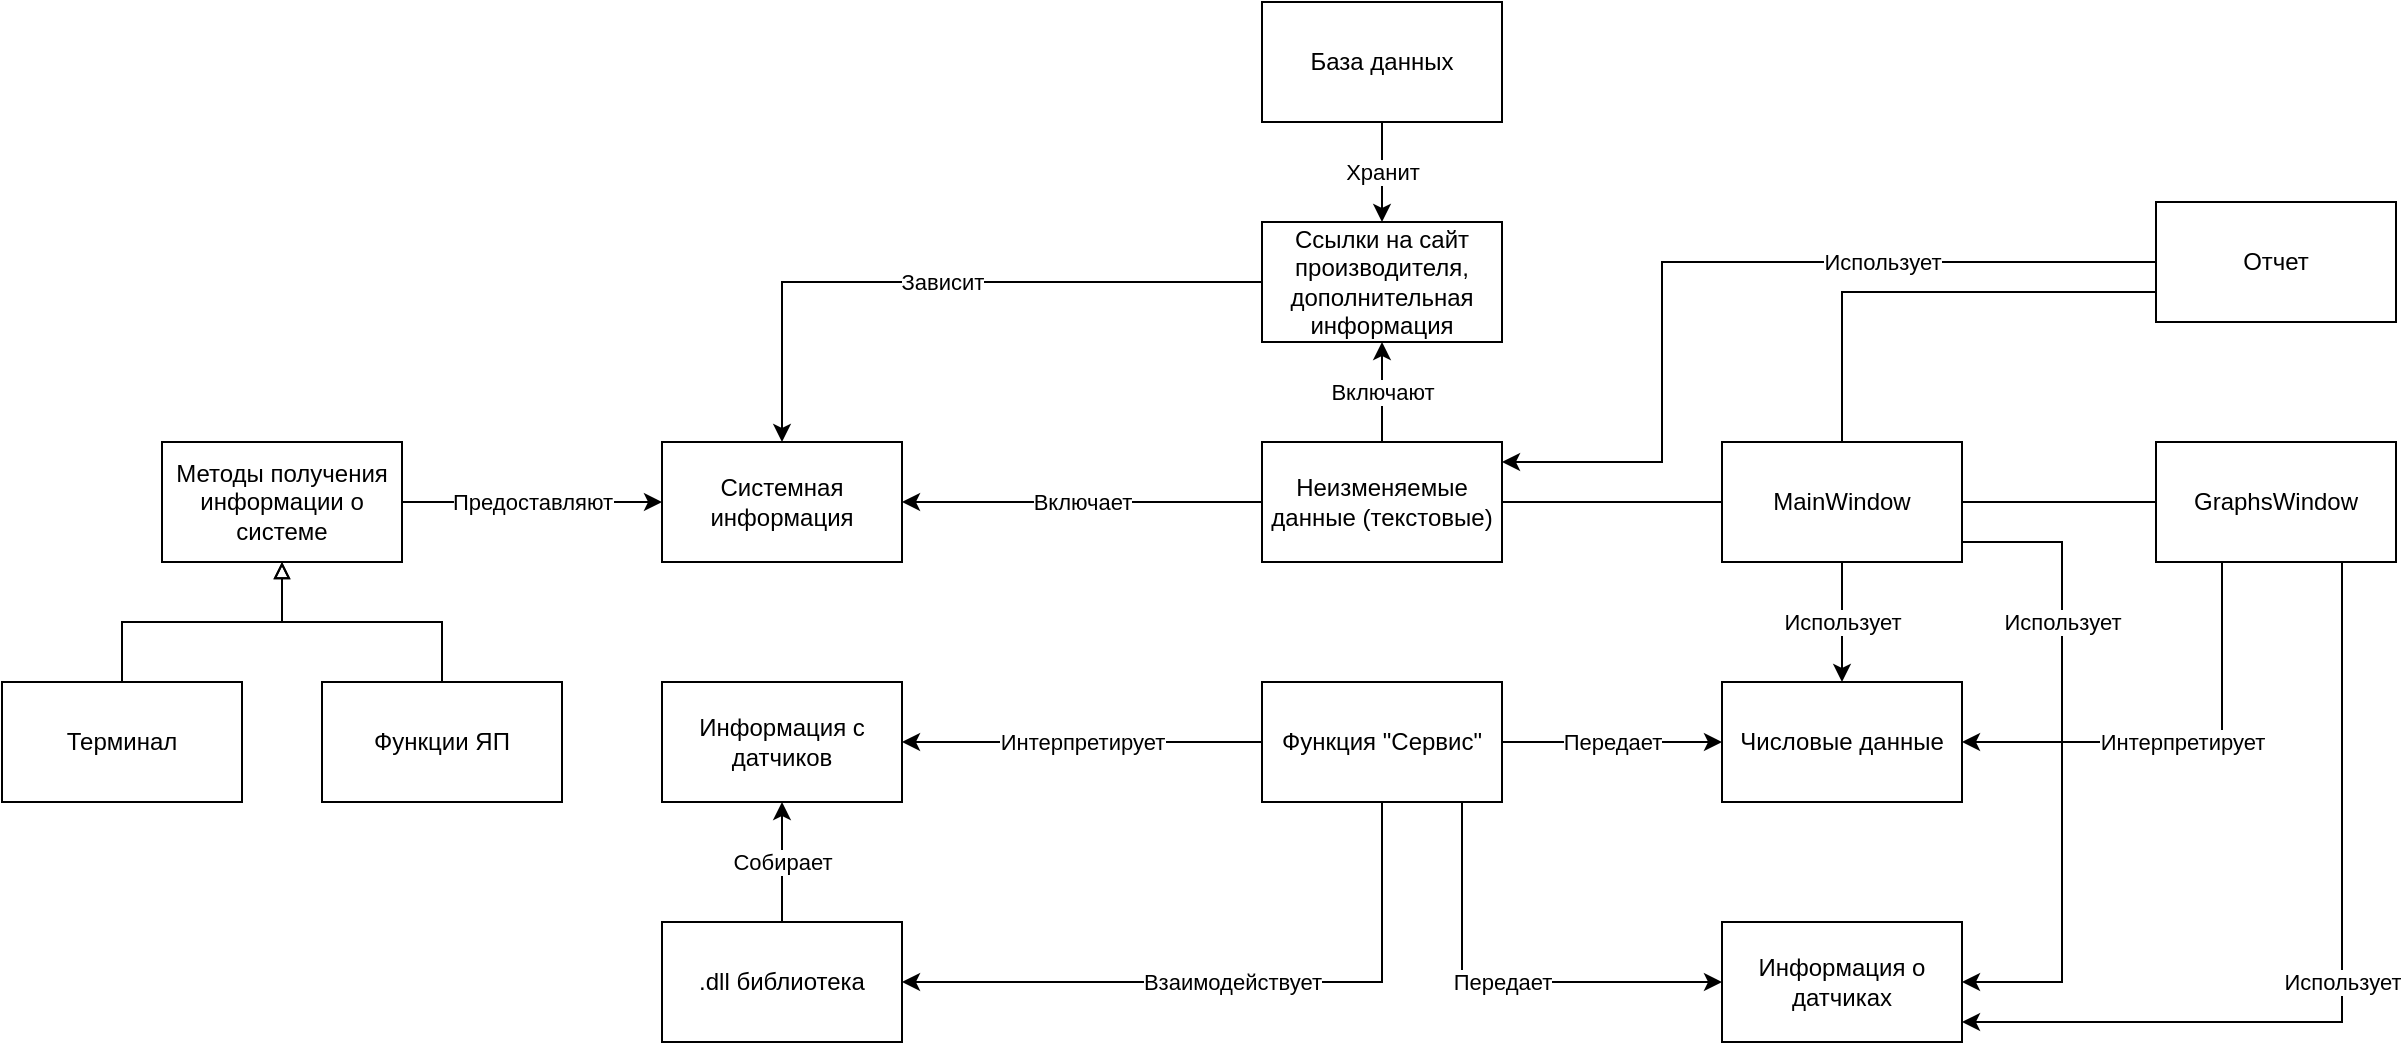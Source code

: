 <mxfile version="22.0.6" type="device">
  <diagram name="Страница — 1" id="WHB0u8COn0lYiCGNnH2z">
    <mxGraphModel dx="2293" dy="2158" grid="1" gridSize="10" guides="1" tooltips="1" connect="1" arrows="1" fold="1" page="1" pageScale="1" pageWidth="827" pageHeight="1169" math="0" shadow="0">
      <root>
        <mxCell id="0" />
        <mxCell id="1" parent="0" />
        <mxCell id="W1yqBqefbmIUnFtHhK6L-3" value="Интерпретирует" style="edgeStyle=orthogonalEdgeStyle;rounded=0;orthogonalLoop=1;jettySize=auto;html=1;" edge="1" parent="1" source="W1yqBqefbmIUnFtHhK6L-1" target="W1yqBqefbmIUnFtHhK6L-2">
          <mxGeometry relative="1" as="geometry" />
        </mxCell>
        <mxCell id="W1yqBqefbmIUnFtHhK6L-10" value="Передает" style="edgeStyle=orthogonalEdgeStyle;rounded=0;orthogonalLoop=1;jettySize=auto;html=1;" edge="1" parent="1" source="W1yqBqefbmIUnFtHhK6L-1" target="W1yqBqefbmIUnFtHhK6L-9">
          <mxGeometry relative="1" as="geometry">
            <Array as="points">
              <mxPoint x="480" y="340" />
            </Array>
          </mxGeometry>
        </mxCell>
        <mxCell id="W1yqBqefbmIUnFtHhK6L-12" value="Передает" style="edgeStyle=orthogonalEdgeStyle;rounded=0;orthogonalLoop=1;jettySize=auto;html=1;" edge="1" parent="1" source="W1yqBqefbmIUnFtHhK6L-1" target="W1yqBqefbmIUnFtHhK6L-11">
          <mxGeometry relative="1" as="geometry" />
        </mxCell>
        <mxCell id="W1yqBqefbmIUnFtHhK6L-1" value="Функция &quot;Сервис&quot;" style="rounded=0;whiteSpace=wrap;html=1;" vertex="1" parent="1">
          <mxGeometry x="380" y="190" width="120" height="60" as="geometry" />
        </mxCell>
        <mxCell id="W1yqBqefbmIUnFtHhK6L-2" value="Информация с датчиков" style="rounded=0;whiteSpace=wrap;html=1;" vertex="1" parent="1">
          <mxGeometry x="80" y="190" width="120" height="60" as="geometry" />
        </mxCell>
        <mxCell id="W1yqBqefbmIUnFtHhK6L-5" value="Собирает" style="edgeStyle=orthogonalEdgeStyle;rounded=0;orthogonalLoop=1;jettySize=auto;html=1;entryX=0.5;entryY=1;entryDx=0;entryDy=0;" edge="1" parent="1" source="W1yqBqefbmIUnFtHhK6L-4" target="W1yqBqefbmIUnFtHhK6L-2">
          <mxGeometry relative="1" as="geometry" />
        </mxCell>
        <mxCell id="W1yqBqefbmIUnFtHhK6L-4" value=".dll библиотека" style="rounded=0;whiteSpace=wrap;html=1;" vertex="1" parent="1">
          <mxGeometry x="80" y="310" width="120" height="60" as="geometry" />
        </mxCell>
        <mxCell id="W1yqBqefbmIUnFtHhK6L-8" value="Взаимодействует" style="edgeStyle=orthogonalEdgeStyle;rounded=0;orthogonalLoop=1;jettySize=auto;html=1;" edge="1" parent="1" source="W1yqBqefbmIUnFtHhK6L-1" target="W1yqBqefbmIUnFtHhK6L-4">
          <mxGeometry relative="1" as="geometry">
            <Array as="points">
              <mxPoint x="440" y="340" />
            </Array>
          </mxGeometry>
        </mxCell>
        <mxCell id="W1yqBqefbmIUnFtHhK6L-9" value="Информация о датчиках" style="rounded=0;whiteSpace=wrap;html=1;" vertex="1" parent="1">
          <mxGeometry x="610" y="310" width="120" height="60" as="geometry" />
        </mxCell>
        <mxCell id="W1yqBqefbmIUnFtHhK6L-11" value="Числовые данные" style="rounded=0;whiteSpace=wrap;html=1;" vertex="1" parent="1">
          <mxGeometry x="610" y="190" width="120" height="60" as="geometry" />
        </mxCell>
        <mxCell id="W1yqBqefbmIUnFtHhK6L-16" value="Интерпретирует" style="edgeStyle=orthogonalEdgeStyle;rounded=0;orthogonalLoop=1;jettySize=auto;html=1;" edge="1" parent="1" source="W1yqBqefbmIUnFtHhK6L-15" target="W1yqBqefbmIUnFtHhK6L-11">
          <mxGeometry relative="1" as="geometry">
            <Array as="points">
              <mxPoint x="860" y="220" />
            </Array>
          </mxGeometry>
        </mxCell>
        <mxCell id="W1yqBqefbmIUnFtHhK6L-17" value="Использует" style="edgeStyle=orthogonalEdgeStyle;rounded=0;orthogonalLoop=1;jettySize=auto;html=1;" edge="1" parent="1" source="W1yqBqefbmIUnFtHhK6L-15" target="W1yqBqefbmIUnFtHhK6L-9">
          <mxGeometry relative="1" as="geometry">
            <Array as="points">
              <mxPoint x="920" y="360" />
            </Array>
          </mxGeometry>
        </mxCell>
        <mxCell id="W1yqBqefbmIUnFtHhK6L-15" value="GraphsWindow" style="rounded=0;whiteSpace=wrap;html=1;" vertex="1" parent="1">
          <mxGeometry x="827" y="70" width="120" height="60" as="geometry" />
        </mxCell>
        <mxCell id="W1yqBqefbmIUnFtHhK6L-19" style="edgeStyle=orthogonalEdgeStyle;rounded=0;orthogonalLoop=1;jettySize=auto;html=1;endArrow=none;endFill=0;" edge="1" parent="1" source="W1yqBqefbmIUnFtHhK6L-18" target="W1yqBqefbmIUnFtHhK6L-15">
          <mxGeometry relative="1" as="geometry" />
        </mxCell>
        <mxCell id="W1yqBqefbmIUnFtHhK6L-20" value="Использует" style="edgeStyle=orthogonalEdgeStyle;rounded=0;orthogonalLoop=1;jettySize=auto;html=1;entryX=0.5;entryY=0;entryDx=0;entryDy=0;" edge="1" parent="1" source="W1yqBqefbmIUnFtHhK6L-18" target="W1yqBqefbmIUnFtHhK6L-11">
          <mxGeometry relative="1" as="geometry" />
        </mxCell>
        <mxCell id="W1yqBqefbmIUnFtHhK6L-21" value="Использует" style="edgeStyle=orthogonalEdgeStyle;rounded=0;orthogonalLoop=1;jettySize=auto;html=1;" edge="1" parent="1" source="W1yqBqefbmIUnFtHhK6L-18" target="W1yqBqefbmIUnFtHhK6L-9">
          <mxGeometry x="-0.438" relative="1" as="geometry">
            <Array as="points">
              <mxPoint x="780" y="120" />
              <mxPoint x="780" y="340" />
            </Array>
            <mxPoint as="offset" />
          </mxGeometry>
        </mxCell>
        <mxCell id="W1yqBqefbmIUnFtHhK6L-23" style="edgeStyle=orthogonalEdgeStyle;rounded=0;orthogonalLoop=1;jettySize=auto;html=1;entryX=0;entryY=0.75;entryDx=0;entryDy=0;endArrow=none;endFill=0;" edge="1" parent="1" source="W1yqBqefbmIUnFtHhK6L-18" target="W1yqBqefbmIUnFtHhK6L-22">
          <mxGeometry relative="1" as="geometry">
            <Array as="points">
              <mxPoint x="670" y="-5" />
            </Array>
          </mxGeometry>
        </mxCell>
        <mxCell id="W1yqBqefbmIUnFtHhK6L-26" style="edgeStyle=orthogonalEdgeStyle;rounded=0;orthogonalLoop=1;jettySize=auto;html=1;endArrow=none;endFill=0;" edge="1" parent="1" source="W1yqBqefbmIUnFtHhK6L-18" target="W1yqBqefbmIUnFtHhK6L-24">
          <mxGeometry relative="1" as="geometry" />
        </mxCell>
        <mxCell id="W1yqBqefbmIUnFtHhK6L-18" value="MainWindow" style="rounded=0;whiteSpace=wrap;html=1;" vertex="1" parent="1">
          <mxGeometry x="610" y="70" width="120" height="60" as="geometry" />
        </mxCell>
        <mxCell id="W1yqBqefbmIUnFtHhK6L-25" value="Использует" style="edgeStyle=orthogonalEdgeStyle;rounded=0;orthogonalLoop=1;jettySize=auto;html=1;" edge="1" parent="1" source="W1yqBqefbmIUnFtHhK6L-22" target="W1yqBqefbmIUnFtHhK6L-24">
          <mxGeometry x="-0.358" relative="1" as="geometry">
            <Array as="points">
              <mxPoint x="580" y="-20" />
              <mxPoint x="580" y="80" />
            </Array>
            <mxPoint as="offset" />
          </mxGeometry>
        </mxCell>
        <mxCell id="W1yqBqefbmIUnFtHhK6L-22" value="Отчет" style="rounded=0;whiteSpace=wrap;html=1;" vertex="1" parent="1">
          <mxGeometry x="827" y="-50" width="120" height="60" as="geometry" />
        </mxCell>
        <mxCell id="W1yqBqefbmIUnFtHhK6L-28" value="Включают" style="edgeStyle=orthogonalEdgeStyle;rounded=0;orthogonalLoop=1;jettySize=auto;html=1;entryX=0.5;entryY=1;entryDx=0;entryDy=0;" edge="1" parent="1" source="W1yqBqefbmIUnFtHhK6L-24" target="W1yqBqefbmIUnFtHhK6L-27">
          <mxGeometry relative="1" as="geometry" />
        </mxCell>
        <mxCell id="W1yqBqefbmIUnFtHhK6L-32" value="Включает" style="edgeStyle=orthogonalEdgeStyle;rounded=0;orthogonalLoop=1;jettySize=auto;html=1;" edge="1" parent="1" source="W1yqBqefbmIUnFtHhK6L-24" target="W1yqBqefbmIUnFtHhK6L-31">
          <mxGeometry relative="1" as="geometry" />
        </mxCell>
        <mxCell id="W1yqBqefbmIUnFtHhK6L-24" value="Неизменяемые данные (текстовые)" style="rounded=0;whiteSpace=wrap;html=1;" vertex="1" parent="1">
          <mxGeometry x="380" y="70" width="120" height="60" as="geometry" />
        </mxCell>
        <mxCell id="W1yqBqefbmIUnFtHhK6L-33" value="Зависит" style="edgeStyle=orthogonalEdgeStyle;rounded=0;orthogonalLoop=1;jettySize=auto;html=1;" edge="1" parent="1" source="W1yqBqefbmIUnFtHhK6L-27" target="W1yqBqefbmIUnFtHhK6L-31">
          <mxGeometry relative="1" as="geometry" />
        </mxCell>
        <mxCell id="W1yqBqefbmIUnFtHhK6L-27" value="Ссылки на сайт производителя, дополнительная информация" style="rounded=0;whiteSpace=wrap;html=1;" vertex="1" parent="1">
          <mxGeometry x="380" y="-40" width="120" height="60" as="geometry" />
        </mxCell>
        <mxCell id="W1yqBqefbmIUnFtHhK6L-30" value="Хранит" style="edgeStyle=orthogonalEdgeStyle;rounded=0;orthogonalLoop=1;jettySize=auto;html=1;" edge="1" parent="1" source="W1yqBqefbmIUnFtHhK6L-29" target="W1yqBqefbmIUnFtHhK6L-27">
          <mxGeometry relative="1" as="geometry" />
        </mxCell>
        <mxCell id="W1yqBqefbmIUnFtHhK6L-29" value="База данных" style="rounded=0;whiteSpace=wrap;html=1;" vertex="1" parent="1">
          <mxGeometry x="380" y="-150" width="120" height="60" as="geometry" />
        </mxCell>
        <mxCell id="W1yqBqefbmIUnFtHhK6L-31" value="Системная информация" style="rounded=0;whiteSpace=wrap;html=1;" vertex="1" parent="1">
          <mxGeometry x="80" y="70" width="120" height="60" as="geometry" />
        </mxCell>
        <mxCell id="W1yqBqefbmIUnFtHhK6L-35" value="Предоставляют" style="edgeStyle=orthogonalEdgeStyle;rounded=0;orthogonalLoop=1;jettySize=auto;html=1;" edge="1" parent="1" source="W1yqBqefbmIUnFtHhK6L-34" target="W1yqBqefbmIUnFtHhK6L-31">
          <mxGeometry relative="1" as="geometry" />
        </mxCell>
        <mxCell id="W1yqBqefbmIUnFtHhK6L-34" value="Методы получения информации о системе" style="rounded=0;whiteSpace=wrap;html=1;" vertex="1" parent="1">
          <mxGeometry x="-170" y="70" width="120" height="60" as="geometry" />
        </mxCell>
        <mxCell id="W1yqBqefbmIUnFtHhK6L-41" style="edgeStyle=orthogonalEdgeStyle;rounded=0;orthogonalLoop=1;jettySize=auto;html=1;endArrow=block;endFill=0;" edge="1" parent="1" source="W1yqBqefbmIUnFtHhK6L-36" target="W1yqBqefbmIUnFtHhK6L-34">
          <mxGeometry relative="1" as="geometry" />
        </mxCell>
        <mxCell id="W1yqBqefbmIUnFtHhK6L-36" value="Терминал" style="rounded=0;whiteSpace=wrap;html=1;" vertex="1" parent="1">
          <mxGeometry x="-250" y="190" width="120" height="60" as="geometry" />
        </mxCell>
        <mxCell id="W1yqBqefbmIUnFtHhK6L-40" style="edgeStyle=orthogonalEdgeStyle;rounded=0;orthogonalLoop=1;jettySize=auto;html=1;endArrow=block;endFill=0;" edge="1" parent="1" source="W1yqBqefbmIUnFtHhK6L-37" target="W1yqBqefbmIUnFtHhK6L-34">
          <mxGeometry relative="1" as="geometry" />
        </mxCell>
        <mxCell id="W1yqBqefbmIUnFtHhK6L-37" value="Функции ЯП" style="rounded=0;whiteSpace=wrap;html=1;" vertex="1" parent="1">
          <mxGeometry x="-90" y="190" width="120" height="60" as="geometry" />
        </mxCell>
      </root>
    </mxGraphModel>
  </diagram>
</mxfile>
